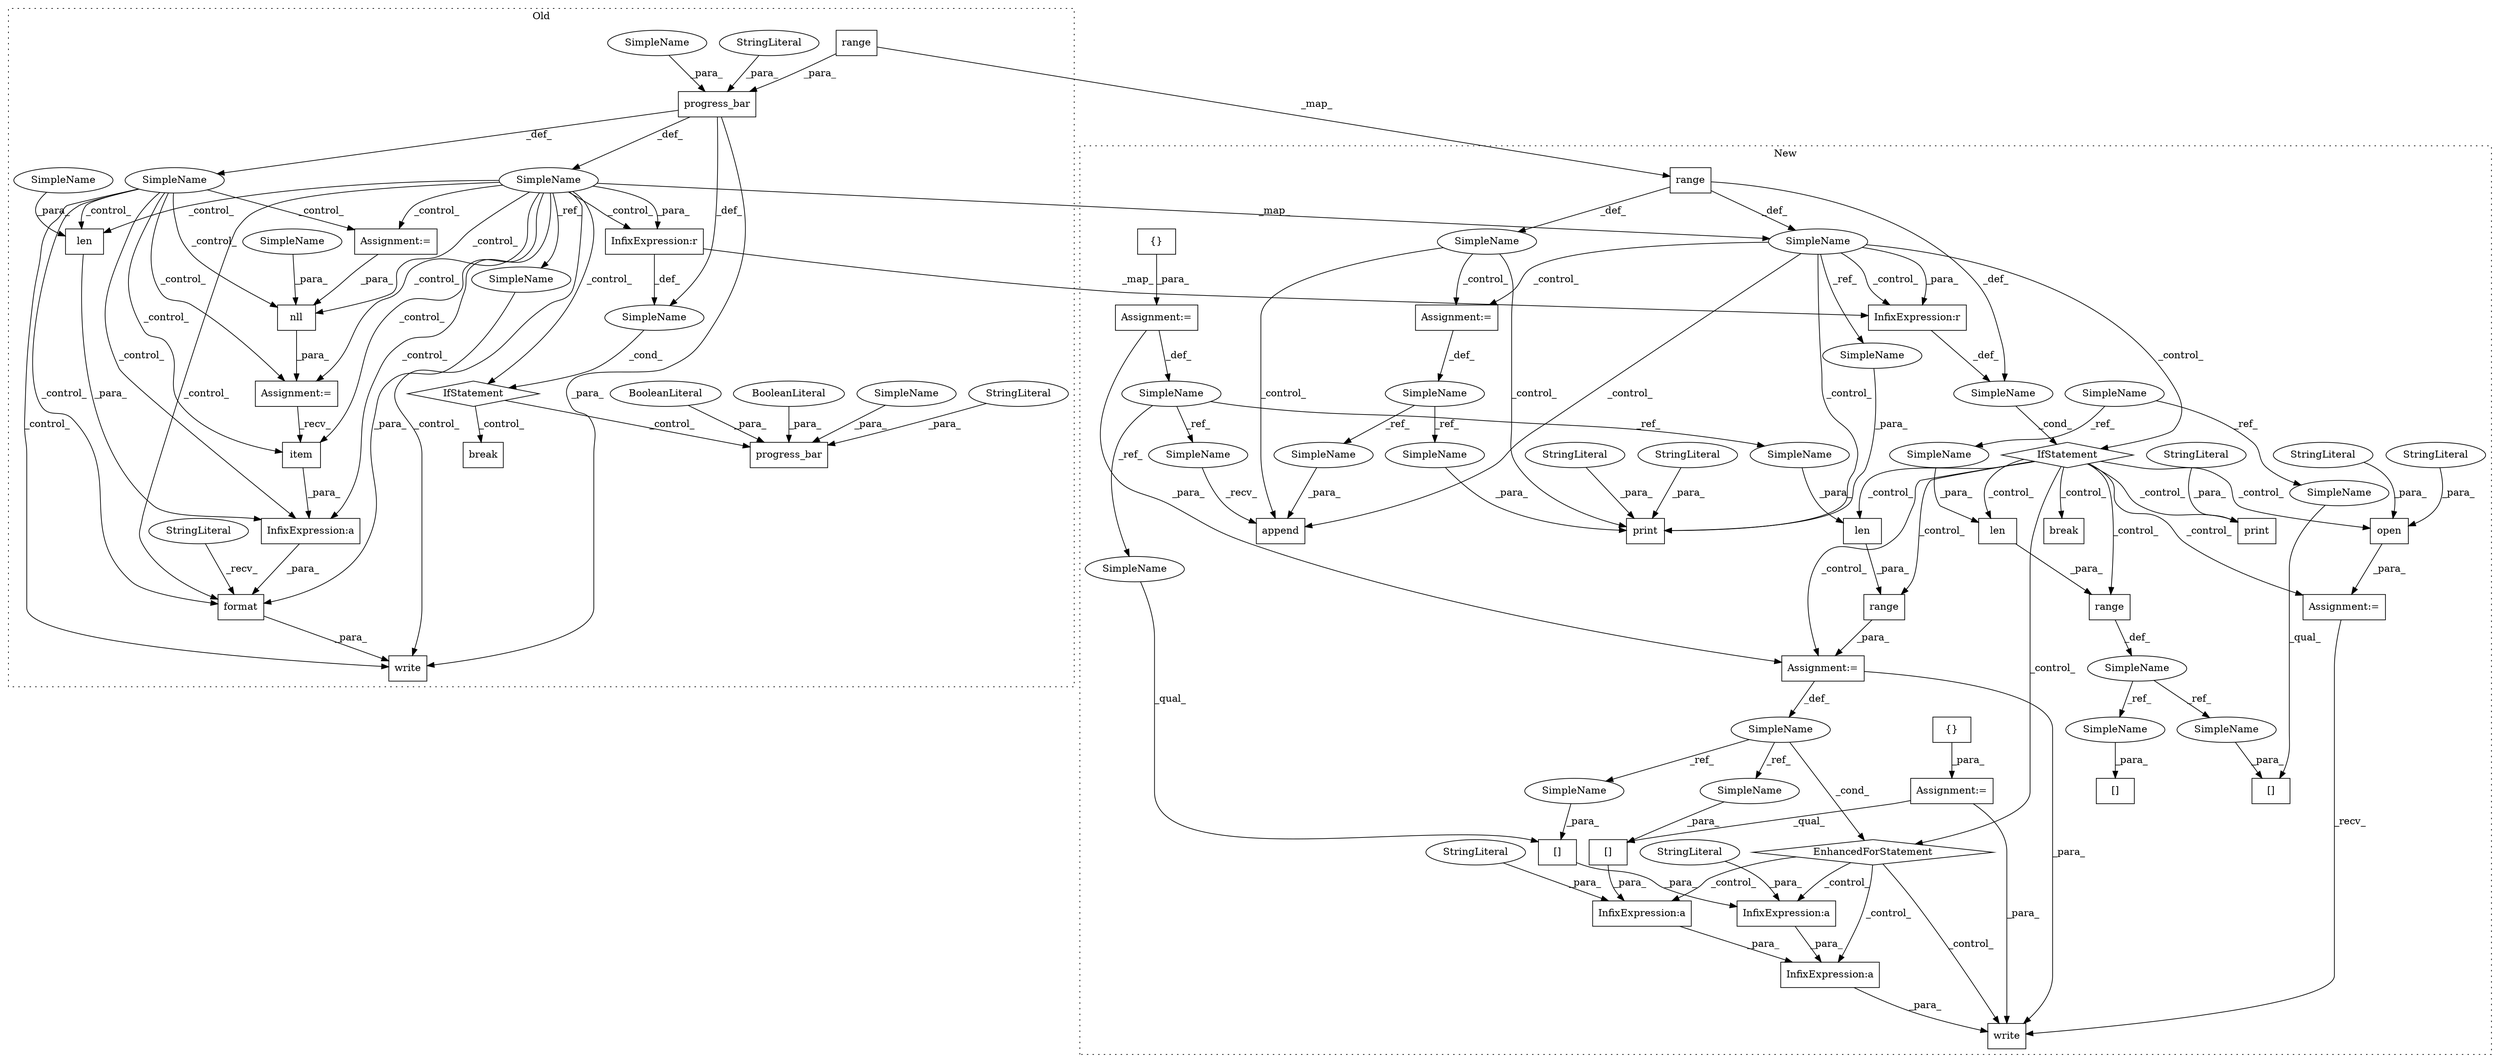 digraph G {
subgraph cluster0 {
1 [label="progress_bar" a="32" s="14217,14280" l="13,1" shape="box"];
4 [label="SimpleName" a="42" s="14212" l="2" shape="ellipse"];
8 [label="progress_bar" a="32" s="15331,15372" l="13,1" shape="box"];
9 [label="BooleanLiteral" a="9" s="15368" l="4" shape="ellipse"];
10 [label="BooleanLiteral" a="9" s="15362" l="5" shape="ellipse"];
11 [label="range" a="32" s="14230,14246" l="6,1" shape="box"];
13 [label="InfixExpression:r" a="27" s="15094" l="4" shape="box"];
19 [label="InfixExpression:a" a="27" s="15058" l="3" shape="box"];
20 [label="SimpleName" a="42" s="" l="" shape="ellipse"];
21 [label="item" a="32" s="15052" l="6" shape="box"];
28 [label="break" a="10" s="15116" l="6" shape="box"];
29 [label="format" a="32" s="15038,15070" l="7,1" shape="box"];
33 [label="SimpleName" a="42" s="" l="" shape="ellipse"];
35 [label="StringLiteral" a="45" s="14248" l="9" shape="ellipse"];
37 [label="StringLiteral" a="45" s="15352" l="9" shape="ellipse"];
38 [label="StringLiteral" a="45" s="15029" l="8" shape="ellipse"];
40 [label="nll" a="32" s="14994,15007" l="4,1" shape="box"];
51 [label="len" a="32" s="15061,15069" l="4,1" shape="box"];
52 [label="IfStatement" a="25" s="15088,15104" l="4,2" shape="diamond"];
55 [label="Assignment:=" a="7" s="14951" l="1" shape="box"];
60 [label="write" a="32" s="15023,15071" l="6,1" shape="box"];
62 [label="Assignment:=" a="7" s="14988" l="1" shape="box"];
68 [label="SimpleName" a="42" s="15065" l="4" shape="ellipse"];
69 [label="SimpleName" a="42" s="14998" l="4" shape="ellipse"];
79 [label="SimpleName" a="42" s="14258" l="6" shape="ellipse"];
81 [label="SimpleName" a="42" s="15045" l="2" shape="ellipse"];
82 [label="SimpleName" a="42" s="15344" l="7" shape="ellipse"];
label = "Old";
style="dotted";
}
subgraph cluster1 {
2 [label="range" a="32" s="12505,12523" l="6,1" shape="box"];
3 [label="SimpleName" a="42" s="11118" l="2" shape="ellipse"];
5 [label="break" a="10" s="12292" l="6" shape="box"];
6 [label="EnhancedForStatement" a="70" s="12088,12182" l="61,2" shape="diamond"];
7 [label="range" a="32" s="12157,12181" l="6,1" shape="box"];
12 [label="range" a="32" s="11123,11139" l="6,1" shape="box"];
14 [label="InfixExpression:r" a="27" s="11958" l="4" shape="box"];
15 [label="len" a="32" s="12511,12522" l="4,1" shape="box"];
16 [label="SimpleName" a="42" s="11318" l="7" shape="ellipse"];
17 [label="[]" a="2" s="12573,12592" l="8,1" shape="box"];
18 [label="InfixExpression:a" a="27" s="12223" l="3" shape="box"];
22 [label="InfixExpression:a" a="27" s="12243" l="3" shape="box"];
23 [label="InfixExpression:a" a="27" s="12254" l="3" shape="box"];
24 [label="{}" a="4" s="11053" l="2" shape="box"];
25 [label="[]" a="2" s="12594,12618" l="13,1" shape="box"];
26 [label="{}" a="4" s="11021" l="2" shape="box"];
27 [label="[]" a="2" s="12226,12241" l="14,1" shape="box"];
30 [label="SimpleName" a="42" s="" l="" shape="ellipse"];
31 [label="[]" a="2" s="12257,12269" l="11,1" shape="box"];
32 [label="SimpleName" a="42" s="12491" l="11" shape="ellipse"];
34 [label="SimpleName" a="42" s="12153" l="1" shape="ellipse"];
36 [label="StringLiteral" a="45" s="12247" l="7" shape="ellipse"];
39 [label="StringLiteral" a="45" s="12217" l="6" shape="ellipse"];
41 [label="print" a="32" s="11849,11894" l="6,1" shape="box"];
42 [label="StringLiteral" a="45" s="11855" l="10" shape="ellipse"];
43 [label="StringLiteral" a="45" s="11869" l="15" shape="ellipse"];
44 [label="print" a="32" s="12033,12077" l="6,1" shape="box"];
45 [label="StringLiteral" a="45" s="12039" l="38" shape="ellipse"];
46 [label="SimpleName" a="42" s="11806" l="9" shape="ellipse"];
47 [label="append" a="32" s="11919,11935" l="7,1" shape="box"];
48 [label="SimpleName" a="42" s="" l="" shape="ellipse"];
49 [label="SimpleName" a="42" s="10998" l="13" shape="ellipse"];
50 [label="len" a="32" s="12163,12180" l="4,1" shape="box"];
53 [label="IfStatement" a="25" s="11952,11968" l="4,2" shape="diamond"];
54 [label="Assignment:=" a="7" s="11011" l="1" shape="box"];
56 [label="Assignment:=" a="7" s="11815" l="1" shape="box"];
57 [label="Assignment:=" a="7" s="12088,12182" l="61,2" shape="box"];
58 [label="Assignment:=" a="7" s="11039" l="1" shape="box"];
59 [label="write" a="32" s="12210,12271" l="6,1" shape="box"];
61 [label="Assignment:=" a="7" s="11993" l="1" shape="box"];
63 [label="open" a="32" s="11994,12022" l="5,1" shape="box"];
64 [label="StringLiteral" a="45" s="11999" l="19" shape="ellipse"];
65 [label="StringLiteral" a="45" s="12019" l="3" shape="ellipse"];
66 [label="SimpleName" a="42" s="12268" l="1" shape="ellipse"];
67 [label="SimpleName" a="42" s="12240" l="1" shape="ellipse"];
70 [label="SimpleName" a="42" s="12226" l="13" shape="ellipse"];
71 [label="SimpleName" a="42" s="11905" l="13" shape="ellipse"];
72 [label="SimpleName" a="42" s="12167" l="13" shape="ellipse"];
73 [label="SimpleName" a="42" s="12581" l="11" shape="ellipse"];
74 [label="SimpleName" a="42" s="12607" l="11" shape="ellipse"];
75 [label="SimpleName" a="42" s="11885" l="9" shape="ellipse"];
76 [label="SimpleName" a="42" s="11926" l="9" shape="ellipse"];
77 [label="SimpleName" a="42" s="12515" l="7" shape="ellipse"];
78 [label="SimpleName" a="42" s="12573" l="7" shape="ellipse"];
80 [label="SimpleName" a="42" s="11866" l="2" shape="ellipse"];
label = "New";
style="dotted";
}
1 -> 4 [label="_def_"];
1 -> 33 [label="_def_"];
1 -> 60 [label="_para_"];
1 -> 20 [label="_def_"];
2 -> 32 [label="_def_"];
3 -> 14 [label="_para_"];
3 -> 14 [label="_control_"];
3 -> 53 [label="_control_"];
3 -> 56 [label="_control_"];
3 -> 47 [label="_control_"];
3 -> 41 [label="_control_"];
3 -> 80 [label="_ref_"];
4 -> 60 [label="_control_"];
4 -> 21 [label="_control_"];
4 -> 40 [label="_control_"];
4 -> 29 [label="_control_"];
4 -> 51 [label="_control_"];
4 -> 3 [label="_map_"];
4 -> 81 [label="_ref_"];
4 -> 19 [label="_control_"];
4 -> 62 [label="_control_"];
4 -> 13 [label="_control_"];
4 -> 55 [label="_control_"];
4 -> 13 [label="_para_"];
4 -> 52 [label="_control_"];
6 -> 22 [label="_control_"];
6 -> 59 [label="_control_"];
6 -> 18 [label="_control_"];
6 -> 23 [label="_control_"];
7 -> 57 [label="_para_"];
9 -> 8 [label="_para_"];
10 -> 8 [label="_para_"];
11 -> 12 [label="_map_"];
11 -> 1 [label="_para_"];
12 -> 30 [label="_def_"];
12 -> 3 [label="_def_"];
12 -> 48 [label="_def_"];
13 -> 14 [label="_map_"];
13 -> 33 [label="_def_"];
14 -> 30 [label="_def_"];
15 -> 2 [label="_para_"];
16 -> 77 [label="_ref_"];
16 -> 78 [label="_ref_"];
18 -> 22 [label="_para_"];
19 -> 29 [label="_para_"];
20 -> 21 [label="_control_"];
20 -> 60 [label="_control_"];
20 -> 40 [label="_control_"];
20 -> 29 [label="_control_"];
20 -> 19 [label="_control_"];
20 -> 55 [label="_control_"];
20 -> 62 [label="_control_"];
20 -> 51 [label="_control_"];
21 -> 19 [label="_para_"];
22 -> 59 [label="_para_"];
23 -> 22 [label="_para_"];
24 -> 58 [label="_para_"];
26 -> 54 [label="_para_"];
27 -> 18 [label="_para_"];
29 -> 60 [label="_para_"];
30 -> 53 [label="_cond_"];
31 -> 23 [label="_para_"];
32 -> 74 [label="_ref_"];
32 -> 73 [label="_ref_"];
33 -> 52 [label="_cond_"];
34 -> 67 [label="_ref_"];
34 -> 66 [label="_ref_"];
34 -> 6 [label="_cond_"];
35 -> 1 [label="_para_"];
36 -> 23 [label="_para_"];
37 -> 8 [label="_para_"];
38 -> 29 [label="_recv_"];
39 -> 18 [label="_para_"];
40 -> 62 [label="_para_"];
42 -> 41 [label="_para_"];
43 -> 41 [label="_para_"];
45 -> 44 [label="_para_"];
46 -> 75 [label="_ref_"];
46 -> 76 [label="_ref_"];
48 -> 56 [label="_control_"];
48 -> 47 [label="_control_"];
48 -> 41 [label="_control_"];
49 -> 71 [label="_ref_"];
49 -> 72 [label="_ref_"];
49 -> 70 [label="_ref_"];
50 -> 7 [label="_para_"];
51 -> 19 [label="_para_"];
52 -> 8 [label="_control_"];
52 -> 28 [label="_control_"];
53 -> 5 [label="_control_"];
53 -> 44 [label="_control_"];
53 -> 50 [label="_control_"];
53 -> 7 [label="_control_"];
53 -> 61 [label="_control_"];
53 -> 2 [label="_control_"];
53 -> 57 [label="_control_"];
53 -> 15 [label="_control_"];
53 -> 63 [label="_control_"];
53 -> 6 [label="_control_"];
54 -> 57 [label="_para_"];
54 -> 49 [label="_def_"];
55 -> 40 [label="_para_"];
56 -> 46 [label="_def_"];
57 -> 34 [label="_def_"];
57 -> 59 [label="_para_"];
58 -> 31 [label="_qual_"];
58 -> 59 [label="_para_"];
61 -> 59 [label="_recv_"];
62 -> 21 [label="_recv_"];
63 -> 61 [label="_para_"];
64 -> 63 [label="_para_"];
65 -> 63 [label="_para_"];
66 -> 31 [label="_para_"];
67 -> 27 [label="_para_"];
68 -> 51 [label="_para_"];
69 -> 40 [label="_para_"];
70 -> 27 [label="_qual_"];
71 -> 47 [label="_recv_"];
72 -> 50 [label="_para_"];
73 -> 17 [label="_para_"];
74 -> 25 [label="_para_"];
75 -> 41 [label="_para_"];
76 -> 47 [label="_para_"];
77 -> 15 [label="_para_"];
78 -> 17 [label="_qual_"];
79 -> 1 [label="_para_"];
80 -> 41 [label="_para_"];
81 -> 29 [label="_para_"];
82 -> 8 [label="_para_"];
}